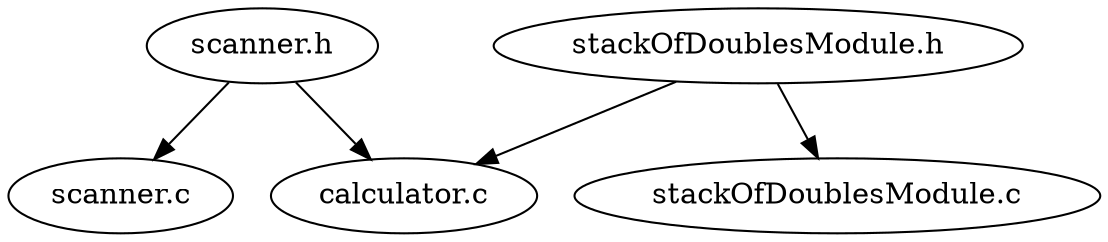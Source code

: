 digraph G{
    SCANNER_H[label="scanner.h"]
    SCANNER_C[label="scanner.c"]
    CALC[label="calculator.c"]
    STACK_H[label="stackOfDoublesModule.h"]
    STACK_C[label="stackOfDoublesModule.c"]
    SCANNER_H->SCANNER_C
    SCANNER_H->CALC
    STACK_H->STACK_C
    STACK_H->CALC
}